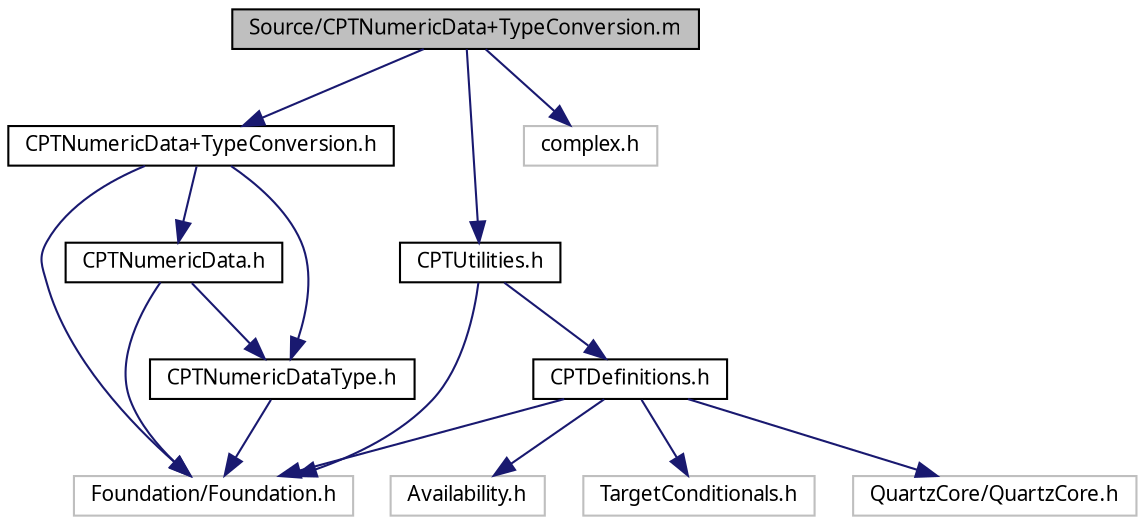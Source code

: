 digraph G
{
  bgcolor="transparent";
  edge [fontname="Lucinda Grande",fontsize="10",labelfontname="Lucinda Grande",labelfontsize="10"];
  node [fontname="Lucinda Grande",fontsize="10",shape=record];
  Node1 [label="Source/CPTNumericData+TypeConversion.m",height=0.2,width=0.4,color="black", fillcolor="grey75", style="filled" fontcolor="black"];
  Node1 -> Node2 [color="midnightblue",fontsize="10",style="solid",fontname="Lucinda Grande"];
  Node2 [label="CPTNumericData+TypeConversion.h",height=0.2,width=0.4,color="black",URL="$_c_p_t_numeric_data_09_type_conversion_8h.html"];
  Node2 -> Node3 [color="midnightblue",fontsize="10",style="solid",fontname="Lucinda Grande"];
  Node3 [label="CPTNumericDataType.h",height=0.2,width=0.4,color="black",URL="$_c_p_t_numeric_data_type_8h.html"];
  Node3 -> Node4 [color="midnightblue",fontsize="10",style="solid",fontname="Lucinda Grande"];
  Node4 [label="Foundation/Foundation.h",height=0.2,width=0.4,color="grey75"];
  Node2 -> Node4 [color="midnightblue",fontsize="10",style="solid",fontname="Lucinda Grande"];
  Node2 -> Node5 [color="midnightblue",fontsize="10",style="solid",fontname="Lucinda Grande"];
  Node5 [label="CPTNumericData.h",height=0.2,width=0.4,color="black",URL="$_c_p_t_numeric_data_8h.html"];
  Node5 -> Node4 [color="midnightblue",fontsize="10",style="solid",fontname="Lucinda Grande"];
  Node5 -> Node3 [color="midnightblue",fontsize="10",style="solid",fontname="Lucinda Grande"];
  Node1 -> Node6 [color="midnightblue",fontsize="10",style="solid",fontname="Lucinda Grande"];
  Node6 [label="CPTUtilities.h",height=0.2,width=0.4,color="black",URL="$_c_p_t_utilities_8h.html"];
  Node6 -> Node4 [color="midnightblue",fontsize="10",style="solid",fontname="Lucinda Grande"];
  Node6 -> Node7 [color="midnightblue",fontsize="10",style="solid",fontname="Lucinda Grande"];
  Node7 [label="CPTDefinitions.h",height=0.2,width=0.4,color="black",URL="$_c_p_t_definitions_8h.html"];
  Node7 -> Node8 [color="midnightblue",fontsize="10",style="solid",fontname="Lucinda Grande"];
  Node8 [label="QuartzCore/QuartzCore.h",height=0.2,width=0.4,color="grey75"];
  Node7 -> Node9 [color="midnightblue",fontsize="10",style="solid",fontname="Lucinda Grande"];
  Node9 [label="Availability.h",height=0.2,width=0.4,color="grey75"];
  Node7 -> Node10 [color="midnightblue",fontsize="10",style="solid",fontname="Lucinda Grande"];
  Node10 [label="TargetConditionals.h",height=0.2,width=0.4,color="grey75"];
  Node7 -> Node4 [color="midnightblue",fontsize="10",style="solid",fontname="Lucinda Grande"];
  Node1 -> Node11 [color="midnightblue",fontsize="10",style="solid",fontname="Lucinda Grande"];
  Node11 [label="complex.h",height=0.2,width=0.4,color="grey75"];
}
